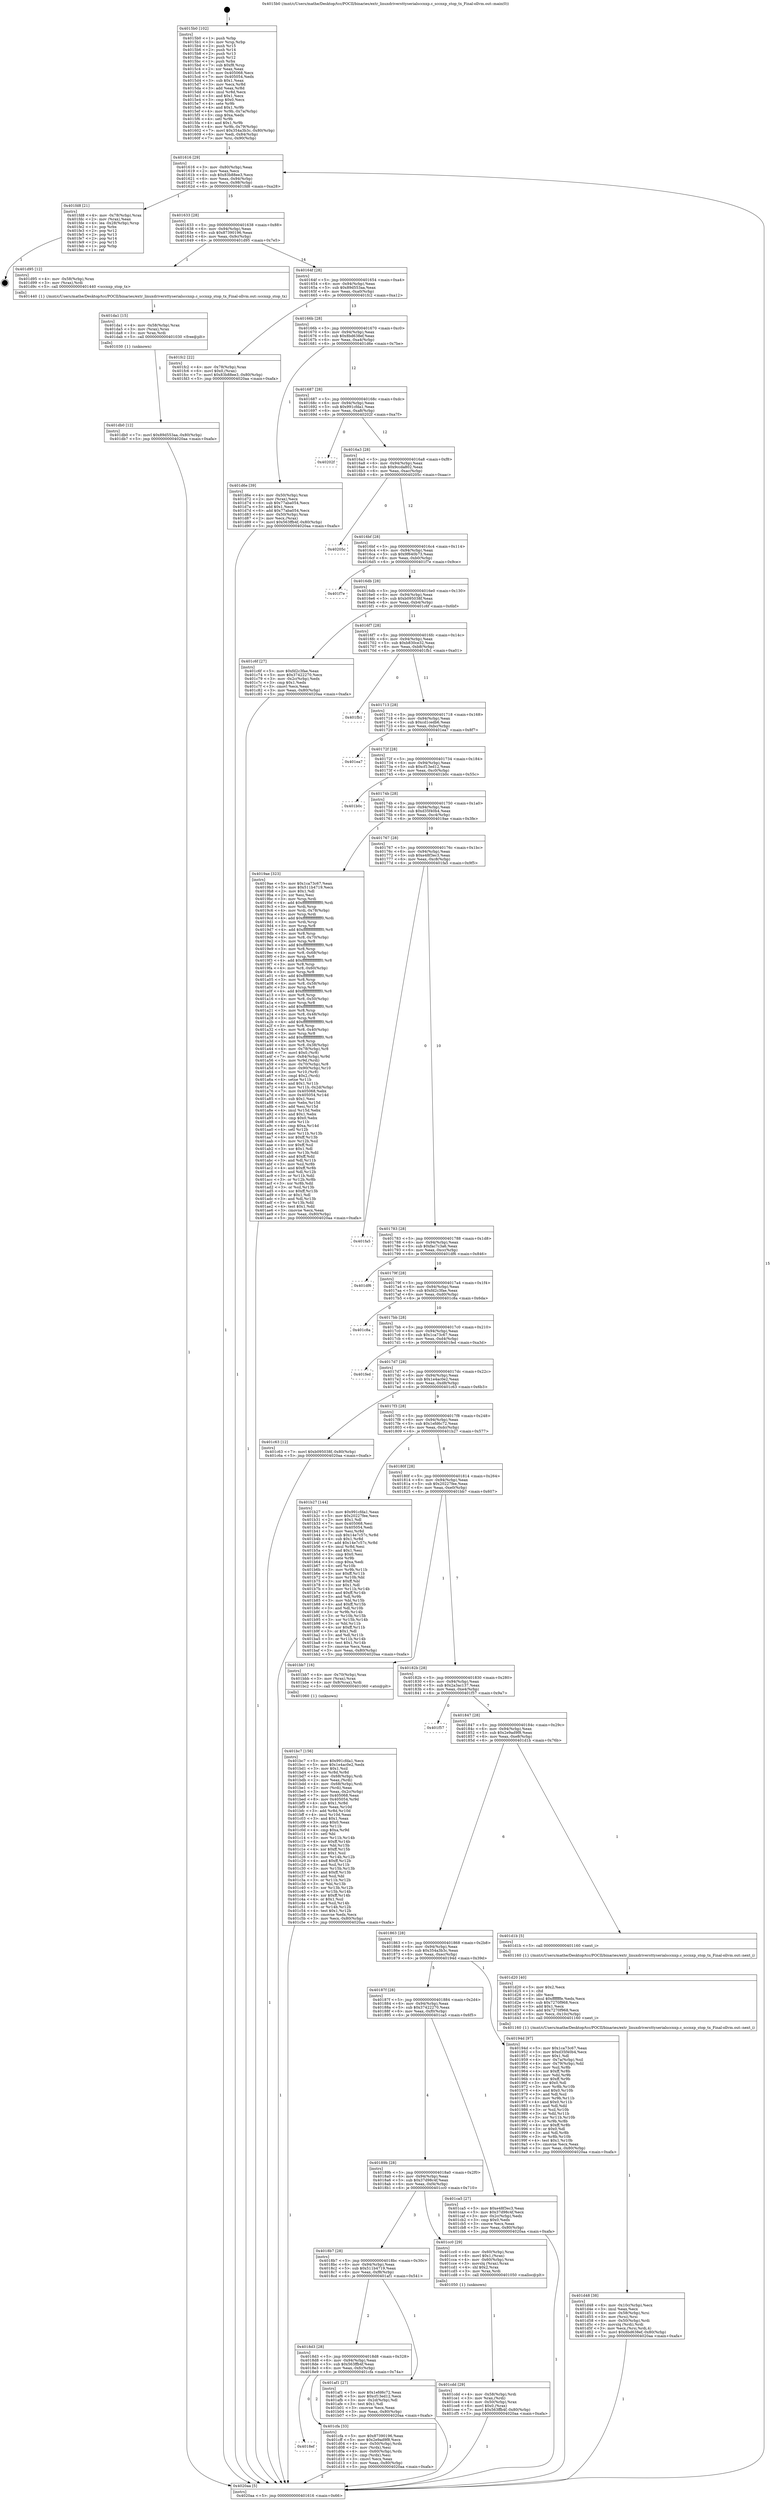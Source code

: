 digraph "0x4015b0" {
  label = "0x4015b0 (/mnt/c/Users/mathe/Desktop/tcc/POCII/binaries/extr_linuxdriversttyserialsccnxp.c_sccnxp_stop_tx_Final-ollvm.out::main(0))"
  labelloc = "t"
  node[shape=record]

  Entry [label="",width=0.3,height=0.3,shape=circle,fillcolor=black,style=filled]
  "0x401616" [label="{
     0x401616 [29]\l
     | [instrs]\l
     &nbsp;&nbsp;0x401616 \<+3\>: mov -0x80(%rbp),%eax\l
     &nbsp;&nbsp;0x401619 \<+2\>: mov %eax,%ecx\l
     &nbsp;&nbsp;0x40161b \<+6\>: sub $0x83b88ee3,%ecx\l
     &nbsp;&nbsp;0x401621 \<+6\>: mov %eax,-0x94(%rbp)\l
     &nbsp;&nbsp;0x401627 \<+6\>: mov %ecx,-0x98(%rbp)\l
     &nbsp;&nbsp;0x40162d \<+6\>: je 0000000000401fd8 \<main+0xa28\>\l
  }"]
  "0x401fd8" [label="{
     0x401fd8 [21]\l
     | [instrs]\l
     &nbsp;&nbsp;0x401fd8 \<+4\>: mov -0x78(%rbp),%rax\l
     &nbsp;&nbsp;0x401fdc \<+2\>: mov (%rax),%eax\l
     &nbsp;&nbsp;0x401fde \<+4\>: lea -0x28(%rbp),%rsp\l
     &nbsp;&nbsp;0x401fe2 \<+1\>: pop %rbx\l
     &nbsp;&nbsp;0x401fe3 \<+2\>: pop %r12\l
     &nbsp;&nbsp;0x401fe5 \<+2\>: pop %r13\l
     &nbsp;&nbsp;0x401fe7 \<+2\>: pop %r14\l
     &nbsp;&nbsp;0x401fe9 \<+2\>: pop %r15\l
     &nbsp;&nbsp;0x401feb \<+1\>: pop %rbp\l
     &nbsp;&nbsp;0x401fec \<+1\>: ret\l
  }"]
  "0x401633" [label="{
     0x401633 [28]\l
     | [instrs]\l
     &nbsp;&nbsp;0x401633 \<+5\>: jmp 0000000000401638 \<main+0x88\>\l
     &nbsp;&nbsp;0x401638 \<+6\>: mov -0x94(%rbp),%eax\l
     &nbsp;&nbsp;0x40163e \<+5\>: sub $0x87390196,%eax\l
     &nbsp;&nbsp;0x401643 \<+6\>: mov %eax,-0x9c(%rbp)\l
     &nbsp;&nbsp;0x401649 \<+6\>: je 0000000000401d95 \<main+0x7e5\>\l
  }"]
  Exit [label="",width=0.3,height=0.3,shape=circle,fillcolor=black,style=filled,peripheries=2]
  "0x401d95" [label="{
     0x401d95 [12]\l
     | [instrs]\l
     &nbsp;&nbsp;0x401d95 \<+4\>: mov -0x58(%rbp),%rax\l
     &nbsp;&nbsp;0x401d99 \<+3\>: mov (%rax),%rdi\l
     &nbsp;&nbsp;0x401d9c \<+5\>: call 0000000000401440 \<sccnxp_stop_tx\>\l
     | [calls]\l
     &nbsp;&nbsp;0x401440 \{1\} (/mnt/c/Users/mathe/Desktop/tcc/POCII/binaries/extr_linuxdriversttyserialsccnxp.c_sccnxp_stop_tx_Final-ollvm.out::sccnxp_stop_tx)\l
  }"]
  "0x40164f" [label="{
     0x40164f [28]\l
     | [instrs]\l
     &nbsp;&nbsp;0x40164f \<+5\>: jmp 0000000000401654 \<main+0xa4\>\l
     &nbsp;&nbsp;0x401654 \<+6\>: mov -0x94(%rbp),%eax\l
     &nbsp;&nbsp;0x40165a \<+5\>: sub $0x89d553aa,%eax\l
     &nbsp;&nbsp;0x40165f \<+6\>: mov %eax,-0xa0(%rbp)\l
     &nbsp;&nbsp;0x401665 \<+6\>: je 0000000000401fc2 \<main+0xa12\>\l
  }"]
  "0x401db0" [label="{
     0x401db0 [12]\l
     | [instrs]\l
     &nbsp;&nbsp;0x401db0 \<+7\>: movl $0x89d553aa,-0x80(%rbp)\l
     &nbsp;&nbsp;0x401db7 \<+5\>: jmp 00000000004020aa \<main+0xafa\>\l
  }"]
  "0x401fc2" [label="{
     0x401fc2 [22]\l
     | [instrs]\l
     &nbsp;&nbsp;0x401fc2 \<+4\>: mov -0x78(%rbp),%rax\l
     &nbsp;&nbsp;0x401fc6 \<+6\>: movl $0x0,(%rax)\l
     &nbsp;&nbsp;0x401fcc \<+7\>: movl $0x83b88ee3,-0x80(%rbp)\l
     &nbsp;&nbsp;0x401fd3 \<+5\>: jmp 00000000004020aa \<main+0xafa\>\l
  }"]
  "0x40166b" [label="{
     0x40166b [28]\l
     | [instrs]\l
     &nbsp;&nbsp;0x40166b \<+5\>: jmp 0000000000401670 \<main+0xc0\>\l
     &nbsp;&nbsp;0x401670 \<+6\>: mov -0x94(%rbp),%eax\l
     &nbsp;&nbsp;0x401676 \<+5\>: sub $0x8bd638ef,%eax\l
     &nbsp;&nbsp;0x40167b \<+6\>: mov %eax,-0xa4(%rbp)\l
     &nbsp;&nbsp;0x401681 \<+6\>: je 0000000000401d6e \<main+0x7be\>\l
  }"]
  "0x401da1" [label="{
     0x401da1 [15]\l
     | [instrs]\l
     &nbsp;&nbsp;0x401da1 \<+4\>: mov -0x58(%rbp),%rax\l
     &nbsp;&nbsp;0x401da5 \<+3\>: mov (%rax),%rax\l
     &nbsp;&nbsp;0x401da8 \<+3\>: mov %rax,%rdi\l
     &nbsp;&nbsp;0x401dab \<+5\>: call 0000000000401030 \<free@plt\>\l
     | [calls]\l
     &nbsp;&nbsp;0x401030 \{1\} (unknown)\l
  }"]
  "0x401d6e" [label="{
     0x401d6e [39]\l
     | [instrs]\l
     &nbsp;&nbsp;0x401d6e \<+4\>: mov -0x50(%rbp),%rax\l
     &nbsp;&nbsp;0x401d72 \<+2\>: mov (%rax),%ecx\l
     &nbsp;&nbsp;0x401d74 \<+6\>: sub $0x77aba054,%ecx\l
     &nbsp;&nbsp;0x401d7a \<+3\>: add $0x1,%ecx\l
     &nbsp;&nbsp;0x401d7d \<+6\>: add $0x77aba054,%ecx\l
     &nbsp;&nbsp;0x401d83 \<+4\>: mov -0x50(%rbp),%rax\l
     &nbsp;&nbsp;0x401d87 \<+2\>: mov %ecx,(%rax)\l
     &nbsp;&nbsp;0x401d89 \<+7\>: movl $0x563ffb4f,-0x80(%rbp)\l
     &nbsp;&nbsp;0x401d90 \<+5\>: jmp 00000000004020aa \<main+0xafa\>\l
  }"]
  "0x401687" [label="{
     0x401687 [28]\l
     | [instrs]\l
     &nbsp;&nbsp;0x401687 \<+5\>: jmp 000000000040168c \<main+0xdc\>\l
     &nbsp;&nbsp;0x40168c \<+6\>: mov -0x94(%rbp),%eax\l
     &nbsp;&nbsp;0x401692 \<+5\>: sub $0x991cfda1,%eax\l
     &nbsp;&nbsp;0x401697 \<+6\>: mov %eax,-0xa8(%rbp)\l
     &nbsp;&nbsp;0x40169d \<+6\>: je 000000000040202f \<main+0xa7f\>\l
  }"]
  "0x401d48" [label="{
     0x401d48 [38]\l
     | [instrs]\l
     &nbsp;&nbsp;0x401d48 \<+6\>: mov -0x10c(%rbp),%ecx\l
     &nbsp;&nbsp;0x401d4e \<+3\>: imul %eax,%ecx\l
     &nbsp;&nbsp;0x401d51 \<+4\>: mov -0x58(%rbp),%rsi\l
     &nbsp;&nbsp;0x401d55 \<+3\>: mov (%rsi),%rsi\l
     &nbsp;&nbsp;0x401d58 \<+4\>: mov -0x50(%rbp),%rdi\l
     &nbsp;&nbsp;0x401d5c \<+3\>: movslq (%rdi),%rdi\l
     &nbsp;&nbsp;0x401d5f \<+3\>: mov %ecx,(%rsi,%rdi,4)\l
     &nbsp;&nbsp;0x401d62 \<+7\>: movl $0x8bd638ef,-0x80(%rbp)\l
     &nbsp;&nbsp;0x401d69 \<+5\>: jmp 00000000004020aa \<main+0xafa\>\l
  }"]
  "0x40202f" [label="{
     0x40202f\l
  }", style=dashed]
  "0x4016a3" [label="{
     0x4016a3 [28]\l
     | [instrs]\l
     &nbsp;&nbsp;0x4016a3 \<+5\>: jmp 00000000004016a8 \<main+0xf8\>\l
     &nbsp;&nbsp;0x4016a8 \<+6\>: mov -0x94(%rbp),%eax\l
     &nbsp;&nbsp;0x4016ae \<+5\>: sub $0x9ccda802,%eax\l
     &nbsp;&nbsp;0x4016b3 \<+6\>: mov %eax,-0xac(%rbp)\l
     &nbsp;&nbsp;0x4016b9 \<+6\>: je 000000000040205c \<main+0xaac\>\l
  }"]
  "0x401d20" [label="{
     0x401d20 [40]\l
     | [instrs]\l
     &nbsp;&nbsp;0x401d20 \<+5\>: mov $0x2,%ecx\l
     &nbsp;&nbsp;0x401d25 \<+1\>: cltd\l
     &nbsp;&nbsp;0x401d26 \<+2\>: idiv %ecx\l
     &nbsp;&nbsp;0x401d28 \<+6\>: imul $0xfffffffe,%edx,%ecx\l
     &nbsp;&nbsp;0x401d2e \<+6\>: sub $0x7270f968,%ecx\l
     &nbsp;&nbsp;0x401d34 \<+3\>: add $0x1,%ecx\l
     &nbsp;&nbsp;0x401d37 \<+6\>: add $0x7270f968,%ecx\l
     &nbsp;&nbsp;0x401d3d \<+6\>: mov %ecx,-0x10c(%rbp)\l
     &nbsp;&nbsp;0x401d43 \<+5\>: call 0000000000401160 \<next_i\>\l
     | [calls]\l
     &nbsp;&nbsp;0x401160 \{1\} (/mnt/c/Users/mathe/Desktop/tcc/POCII/binaries/extr_linuxdriversttyserialsccnxp.c_sccnxp_stop_tx_Final-ollvm.out::next_i)\l
  }"]
  "0x40205c" [label="{
     0x40205c\l
  }", style=dashed]
  "0x4016bf" [label="{
     0x4016bf [28]\l
     | [instrs]\l
     &nbsp;&nbsp;0x4016bf \<+5\>: jmp 00000000004016c4 \<main+0x114\>\l
     &nbsp;&nbsp;0x4016c4 \<+6\>: mov -0x94(%rbp),%eax\l
     &nbsp;&nbsp;0x4016ca \<+5\>: sub $0x9f640b73,%eax\l
     &nbsp;&nbsp;0x4016cf \<+6\>: mov %eax,-0xb0(%rbp)\l
     &nbsp;&nbsp;0x4016d5 \<+6\>: je 0000000000401f7e \<main+0x9ce\>\l
  }"]
  "0x4018ef" [label="{
     0x4018ef\l
  }", style=dashed]
  "0x401f7e" [label="{
     0x401f7e\l
  }", style=dashed]
  "0x4016db" [label="{
     0x4016db [28]\l
     | [instrs]\l
     &nbsp;&nbsp;0x4016db \<+5\>: jmp 00000000004016e0 \<main+0x130\>\l
     &nbsp;&nbsp;0x4016e0 \<+6\>: mov -0x94(%rbp),%eax\l
     &nbsp;&nbsp;0x4016e6 \<+5\>: sub $0xb095038f,%eax\l
     &nbsp;&nbsp;0x4016eb \<+6\>: mov %eax,-0xb4(%rbp)\l
     &nbsp;&nbsp;0x4016f1 \<+6\>: je 0000000000401c6f \<main+0x6bf\>\l
  }"]
  "0x401cfa" [label="{
     0x401cfa [33]\l
     | [instrs]\l
     &nbsp;&nbsp;0x401cfa \<+5\>: mov $0x87390196,%eax\l
     &nbsp;&nbsp;0x401cff \<+5\>: mov $0x2e9ad9f8,%ecx\l
     &nbsp;&nbsp;0x401d04 \<+4\>: mov -0x50(%rbp),%rdx\l
     &nbsp;&nbsp;0x401d08 \<+2\>: mov (%rdx),%esi\l
     &nbsp;&nbsp;0x401d0a \<+4\>: mov -0x60(%rbp),%rdx\l
     &nbsp;&nbsp;0x401d0e \<+2\>: cmp (%rdx),%esi\l
     &nbsp;&nbsp;0x401d10 \<+3\>: cmovl %ecx,%eax\l
     &nbsp;&nbsp;0x401d13 \<+3\>: mov %eax,-0x80(%rbp)\l
     &nbsp;&nbsp;0x401d16 \<+5\>: jmp 00000000004020aa \<main+0xafa\>\l
  }"]
  "0x401c6f" [label="{
     0x401c6f [27]\l
     | [instrs]\l
     &nbsp;&nbsp;0x401c6f \<+5\>: mov $0xfd2c3fae,%eax\l
     &nbsp;&nbsp;0x401c74 \<+5\>: mov $0x37422270,%ecx\l
     &nbsp;&nbsp;0x401c79 \<+3\>: mov -0x2c(%rbp),%edx\l
     &nbsp;&nbsp;0x401c7c \<+3\>: cmp $0x1,%edx\l
     &nbsp;&nbsp;0x401c7f \<+3\>: cmovl %ecx,%eax\l
     &nbsp;&nbsp;0x401c82 \<+3\>: mov %eax,-0x80(%rbp)\l
     &nbsp;&nbsp;0x401c85 \<+5\>: jmp 00000000004020aa \<main+0xafa\>\l
  }"]
  "0x4016f7" [label="{
     0x4016f7 [28]\l
     | [instrs]\l
     &nbsp;&nbsp;0x4016f7 \<+5\>: jmp 00000000004016fc \<main+0x14c\>\l
     &nbsp;&nbsp;0x4016fc \<+6\>: mov -0x94(%rbp),%eax\l
     &nbsp;&nbsp;0x401702 \<+5\>: sub $0xb830ce32,%eax\l
     &nbsp;&nbsp;0x401707 \<+6\>: mov %eax,-0xb8(%rbp)\l
     &nbsp;&nbsp;0x40170d \<+6\>: je 0000000000401fb1 \<main+0xa01\>\l
  }"]
  "0x401cdd" [label="{
     0x401cdd [29]\l
     | [instrs]\l
     &nbsp;&nbsp;0x401cdd \<+4\>: mov -0x58(%rbp),%rdi\l
     &nbsp;&nbsp;0x401ce1 \<+3\>: mov %rax,(%rdi)\l
     &nbsp;&nbsp;0x401ce4 \<+4\>: mov -0x50(%rbp),%rax\l
     &nbsp;&nbsp;0x401ce8 \<+6\>: movl $0x0,(%rax)\l
     &nbsp;&nbsp;0x401cee \<+7\>: movl $0x563ffb4f,-0x80(%rbp)\l
     &nbsp;&nbsp;0x401cf5 \<+5\>: jmp 00000000004020aa \<main+0xafa\>\l
  }"]
  "0x401fb1" [label="{
     0x401fb1\l
  }", style=dashed]
  "0x401713" [label="{
     0x401713 [28]\l
     | [instrs]\l
     &nbsp;&nbsp;0x401713 \<+5\>: jmp 0000000000401718 \<main+0x168\>\l
     &nbsp;&nbsp;0x401718 \<+6\>: mov -0x94(%rbp),%eax\l
     &nbsp;&nbsp;0x40171e \<+5\>: sub $0xcd1cedb6,%eax\l
     &nbsp;&nbsp;0x401723 \<+6\>: mov %eax,-0xbc(%rbp)\l
     &nbsp;&nbsp;0x401729 \<+6\>: je 0000000000401ea7 \<main+0x8f7\>\l
  }"]
  "0x401bc7" [label="{
     0x401bc7 [156]\l
     | [instrs]\l
     &nbsp;&nbsp;0x401bc7 \<+5\>: mov $0x991cfda1,%ecx\l
     &nbsp;&nbsp;0x401bcc \<+5\>: mov $0x1e4ac0e2,%edx\l
     &nbsp;&nbsp;0x401bd1 \<+3\>: mov $0x1,%sil\l
     &nbsp;&nbsp;0x401bd4 \<+3\>: xor %r8d,%r8d\l
     &nbsp;&nbsp;0x401bd7 \<+4\>: mov -0x68(%rbp),%rdi\l
     &nbsp;&nbsp;0x401bdb \<+2\>: mov %eax,(%rdi)\l
     &nbsp;&nbsp;0x401bdd \<+4\>: mov -0x68(%rbp),%rdi\l
     &nbsp;&nbsp;0x401be1 \<+2\>: mov (%rdi),%eax\l
     &nbsp;&nbsp;0x401be3 \<+3\>: mov %eax,-0x2c(%rbp)\l
     &nbsp;&nbsp;0x401be6 \<+7\>: mov 0x405068,%eax\l
     &nbsp;&nbsp;0x401bed \<+8\>: mov 0x405054,%r9d\l
     &nbsp;&nbsp;0x401bf5 \<+4\>: sub $0x1,%r8d\l
     &nbsp;&nbsp;0x401bf9 \<+3\>: mov %eax,%r10d\l
     &nbsp;&nbsp;0x401bfc \<+3\>: add %r8d,%r10d\l
     &nbsp;&nbsp;0x401bff \<+4\>: imul %r10d,%eax\l
     &nbsp;&nbsp;0x401c03 \<+3\>: and $0x1,%eax\l
     &nbsp;&nbsp;0x401c06 \<+3\>: cmp $0x0,%eax\l
     &nbsp;&nbsp;0x401c09 \<+4\>: sete %r11b\l
     &nbsp;&nbsp;0x401c0d \<+4\>: cmp $0xa,%r9d\l
     &nbsp;&nbsp;0x401c11 \<+3\>: setl %bl\l
     &nbsp;&nbsp;0x401c14 \<+3\>: mov %r11b,%r14b\l
     &nbsp;&nbsp;0x401c17 \<+4\>: xor $0xff,%r14b\l
     &nbsp;&nbsp;0x401c1b \<+3\>: mov %bl,%r15b\l
     &nbsp;&nbsp;0x401c1e \<+4\>: xor $0xff,%r15b\l
     &nbsp;&nbsp;0x401c22 \<+4\>: xor $0x1,%sil\l
     &nbsp;&nbsp;0x401c26 \<+3\>: mov %r14b,%r12b\l
     &nbsp;&nbsp;0x401c29 \<+4\>: and $0xff,%r12b\l
     &nbsp;&nbsp;0x401c2d \<+3\>: and %sil,%r11b\l
     &nbsp;&nbsp;0x401c30 \<+3\>: mov %r15b,%r13b\l
     &nbsp;&nbsp;0x401c33 \<+4\>: and $0xff,%r13b\l
     &nbsp;&nbsp;0x401c37 \<+3\>: and %sil,%bl\l
     &nbsp;&nbsp;0x401c3a \<+3\>: or %r11b,%r12b\l
     &nbsp;&nbsp;0x401c3d \<+3\>: or %bl,%r13b\l
     &nbsp;&nbsp;0x401c40 \<+3\>: xor %r13b,%r12b\l
     &nbsp;&nbsp;0x401c43 \<+3\>: or %r15b,%r14b\l
     &nbsp;&nbsp;0x401c46 \<+4\>: xor $0xff,%r14b\l
     &nbsp;&nbsp;0x401c4a \<+4\>: or $0x1,%sil\l
     &nbsp;&nbsp;0x401c4e \<+3\>: and %sil,%r14b\l
     &nbsp;&nbsp;0x401c51 \<+3\>: or %r14b,%r12b\l
     &nbsp;&nbsp;0x401c54 \<+4\>: test $0x1,%r12b\l
     &nbsp;&nbsp;0x401c58 \<+3\>: cmovne %edx,%ecx\l
     &nbsp;&nbsp;0x401c5b \<+3\>: mov %ecx,-0x80(%rbp)\l
     &nbsp;&nbsp;0x401c5e \<+5\>: jmp 00000000004020aa \<main+0xafa\>\l
  }"]
  "0x401ea7" [label="{
     0x401ea7\l
  }", style=dashed]
  "0x40172f" [label="{
     0x40172f [28]\l
     | [instrs]\l
     &nbsp;&nbsp;0x40172f \<+5\>: jmp 0000000000401734 \<main+0x184\>\l
     &nbsp;&nbsp;0x401734 \<+6\>: mov -0x94(%rbp),%eax\l
     &nbsp;&nbsp;0x40173a \<+5\>: sub $0xcf13ed12,%eax\l
     &nbsp;&nbsp;0x40173f \<+6\>: mov %eax,-0xc0(%rbp)\l
     &nbsp;&nbsp;0x401745 \<+6\>: je 0000000000401b0c \<main+0x55c\>\l
  }"]
  "0x4018d3" [label="{
     0x4018d3 [28]\l
     | [instrs]\l
     &nbsp;&nbsp;0x4018d3 \<+5\>: jmp 00000000004018d8 \<main+0x328\>\l
     &nbsp;&nbsp;0x4018d8 \<+6\>: mov -0x94(%rbp),%eax\l
     &nbsp;&nbsp;0x4018de \<+5\>: sub $0x563ffb4f,%eax\l
     &nbsp;&nbsp;0x4018e3 \<+6\>: mov %eax,-0xfc(%rbp)\l
     &nbsp;&nbsp;0x4018e9 \<+6\>: je 0000000000401cfa \<main+0x74a\>\l
  }"]
  "0x401b0c" [label="{
     0x401b0c\l
  }", style=dashed]
  "0x40174b" [label="{
     0x40174b [28]\l
     | [instrs]\l
     &nbsp;&nbsp;0x40174b \<+5\>: jmp 0000000000401750 \<main+0x1a0\>\l
     &nbsp;&nbsp;0x401750 \<+6\>: mov -0x94(%rbp),%eax\l
     &nbsp;&nbsp;0x401756 \<+5\>: sub $0xd35f40b4,%eax\l
     &nbsp;&nbsp;0x40175b \<+6\>: mov %eax,-0xc4(%rbp)\l
     &nbsp;&nbsp;0x401761 \<+6\>: je 00000000004019ae \<main+0x3fe\>\l
  }"]
  "0x401af1" [label="{
     0x401af1 [27]\l
     | [instrs]\l
     &nbsp;&nbsp;0x401af1 \<+5\>: mov $0x1efd6c72,%eax\l
     &nbsp;&nbsp;0x401af6 \<+5\>: mov $0xcf13ed12,%ecx\l
     &nbsp;&nbsp;0x401afb \<+3\>: mov -0x2d(%rbp),%dl\l
     &nbsp;&nbsp;0x401afe \<+3\>: test $0x1,%dl\l
     &nbsp;&nbsp;0x401b01 \<+3\>: cmovne %ecx,%eax\l
     &nbsp;&nbsp;0x401b04 \<+3\>: mov %eax,-0x80(%rbp)\l
     &nbsp;&nbsp;0x401b07 \<+5\>: jmp 00000000004020aa \<main+0xafa\>\l
  }"]
  "0x4019ae" [label="{
     0x4019ae [323]\l
     | [instrs]\l
     &nbsp;&nbsp;0x4019ae \<+5\>: mov $0x1ca73c67,%eax\l
     &nbsp;&nbsp;0x4019b3 \<+5\>: mov $0x511b4719,%ecx\l
     &nbsp;&nbsp;0x4019b8 \<+2\>: mov $0x1,%dl\l
     &nbsp;&nbsp;0x4019ba \<+2\>: xor %esi,%esi\l
     &nbsp;&nbsp;0x4019bc \<+3\>: mov %rsp,%rdi\l
     &nbsp;&nbsp;0x4019bf \<+4\>: add $0xfffffffffffffff0,%rdi\l
     &nbsp;&nbsp;0x4019c3 \<+3\>: mov %rdi,%rsp\l
     &nbsp;&nbsp;0x4019c6 \<+4\>: mov %rdi,-0x78(%rbp)\l
     &nbsp;&nbsp;0x4019ca \<+3\>: mov %rsp,%rdi\l
     &nbsp;&nbsp;0x4019cd \<+4\>: add $0xfffffffffffffff0,%rdi\l
     &nbsp;&nbsp;0x4019d1 \<+3\>: mov %rdi,%rsp\l
     &nbsp;&nbsp;0x4019d4 \<+3\>: mov %rsp,%r8\l
     &nbsp;&nbsp;0x4019d7 \<+4\>: add $0xfffffffffffffff0,%r8\l
     &nbsp;&nbsp;0x4019db \<+3\>: mov %r8,%rsp\l
     &nbsp;&nbsp;0x4019de \<+4\>: mov %r8,-0x70(%rbp)\l
     &nbsp;&nbsp;0x4019e2 \<+3\>: mov %rsp,%r8\l
     &nbsp;&nbsp;0x4019e5 \<+4\>: add $0xfffffffffffffff0,%r8\l
     &nbsp;&nbsp;0x4019e9 \<+3\>: mov %r8,%rsp\l
     &nbsp;&nbsp;0x4019ec \<+4\>: mov %r8,-0x68(%rbp)\l
     &nbsp;&nbsp;0x4019f0 \<+3\>: mov %rsp,%r8\l
     &nbsp;&nbsp;0x4019f3 \<+4\>: add $0xfffffffffffffff0,%r8\l
     &nbsp;&nbsp;0x4019f7 \<+3\>: mov %r8,%rsp\l
     &nbsp;&nbsp;0x4019fa \<+4\>: mov %r8,-0x60(%rbp)\l
     &nbsp;&nbsp;0x4019fe \<+3\>: mov %rsp,%r8\l
     &nbsp;&nbsp;0x401a01 \<+4\>: add $0xfffffffffffffff0,%r8\l
     &nbsp;&nbsp;0x401a05 \<+3\>: mov %r8,%rsp\l
     &nbsp;&nbsp;0x401a08 \<+4\>: mov %r8,-0x58(%rbp)\l
     &nbsp;&nbsp;0x401a0c \<+3\>: mov %rsp,%r8\l
     &nbsp;&nbsp;0x401a0f \<+4\>: add $0xfffffffffffffff0,%r8\l
     &nbsp;&nbsp;0x401a13 \<+3\>: mov %r8,%rsp\l
     &nbsp;&nbsp;0x401a16 \<+4\>: mov %r8,-0x50(%rbp)\l
     &nbsp;&nbsp;0x401a1a \<+3\>: mov %rsp,%r8\l
     &nbsp;&nbsp;0x401a1d \<+4\>: add $0xfffffffffffffff0,%r8\l
     &nbsp;&nbsp;0x401a21 \<+3\>: mov %r8,%rsp\l
     &nbsp;&nbsp;0x401a24 \<+4\>: mov %r8,-0x48(%rbp)\l
     &nbsp;&nbsp;0x401a28 \<+3\>: mov %rsp,%r8\l
     &nbsp;&nbsp;0x401a2b \<+4\>: add $0xfffffffffffffff0,%r8\l
     &nbsp;&nbsp;0x401a2f \<+3\>: mov %r8,%rsp\l
     &nbsp;&nbsp;0x401a32 \<+4\>: mov %r8,-0x40(%rbp)\l
     &nbsp;&nbsp;0x401a36 \<+3\>: mov %rsp,%r8\l
     &nbsp;&nbsp;0x401a39 \<+4\>: add $0xfffffffffffffff0,%r8\l
     &nbsp;&nbsp;0x401a3d \<+3\>: mov %r8,%rsp\l
     &nbsp;&nbsp;0x401a40 \<+4\>: mov %r8,-0x38(%rbp)\l
     &nbsp;&nbsp;0x401a44 \<+4\>: mov -0x78(%rbp),%r8\l
     &nbsp;&nbsp;0x401a48 \<+7\>: movl $0x0,(%r8)\l
     &nbsp;&nbsp;0x401a4f \<+7\>: mov -0x84(%rbp),%r9d\l
     &nbsp;&nbsp;0x401a56 \<+3\>: mov %r9d,(%rdi)\l
     &nbsp;&nbsp;0x401a59 \<+4\>: mov -0x70(%rbp),%r8\l
     &nbsp;&nbsp;0x401a5d \<+7\>: mov -0x90(%rbp),%r10\l
     &nbsp;&nbsp;0x401a64 \<+3\>: mov %r10,(%r8)\l
     &nbsp;&nbsp;0x401a67 \<+3\>: cmpl $0x2,(%rdi)\l
     &nbsp;&nbsp;0x401a6a \<+4\>: setne %r11b\l
     &nbsp;&nbsp;0x401a6e \<+4\>: and $0x1,%r11b\l
     &nbsp;&nbsp;0x401a72 \<+4\>: mov %r11b,-0x2d(%rbp)\l
     &nbsp;&nbsp;0x401a76 \<+7\>: mov 0x405068,%ebx\l
     &nbsp;&nbsp;0x401a7d \<+8\>: mov 0x405054,%r14d\l
     &nbsp;&nbsp;0x401a85 \<+3\>: sub $0x1,%esi\l
     &nbsp;&nbsp;0x401a88 \<+3\>: mov %ebx,%r15d\l
     &nbsp;&nbsp;0x401a8b \<+3\>: add %esi,%r15d\l
     &nbsp;&nbsp;0x401a8e \<+4\>: imul %r15d,%ebx\l
     &nbsp;&nbsp;0x401a92 \<+3\>: and $0x1,%ebx\l
     &nbsp;&nbsp;0x401a95 \<+3\>: cmp $0x0,%ebx\l
     &nbsp;&nbsp;0x401a98 \<+4\>: sete %r11b\l
     &nbsp;&nbsp;0x401a9c \<+4\>: cmp $0xa,%r14d\l
     &nbsp;&nbsp;0x401aa0 \<+4\>: setl %r12b\l
     &nbsp;&nbsp;0x401aa4 \<+3\>: mov %r11b,%r13b\l
     &nbsp;&nbsp;0x401aa7 \<+4\>: xor $0xff,%r13b\l
     &nbsp;&nbsp;0x401aab \<+3\>: mov %r12b,%sil\l
     &nbsp;&nbsp;0x401aae \<+4\>: xor $0xff,%sil\l
     &nbsp;&nbsp;0x401ab2 \<+3\>: xor $0x1,%dl\l
     &nbsp;&nbsp;0x401ab5 \<+3\>: mov %r13b,%dil\l
     &nbsp;&nbsp;0x401ab8 \<+4\>: and $0xff,%dil\l
     &nbsp;&nbsp;0x401abc \<+3\>: and %dl,%r11b\l
     &nbsp;&nbsp;0x401abf \<+3\>: mov %sil,%r8b\l
     &nbsp;&nbsp;0x401ac2 \<+4\>: and $0xff,%r8b\l
     &nbsp;&nbsp;0x401ac6 \<+3\>: and %dl,%r12b\l
     &nbsp;&nbsp;0x401ac9 \<+3\>: or %r11b,%dil\l
     &nbsp;&nbsp;0x401acc \<+3\>: or %r12b,%r8b\l
     &nbsp;&nbsp;0x401acf \<+3\>: xor %r8b,%dil\l
     &nbsp;&nbsp;0x401ad2 \<+3\>: or %sil,%r13b\l
     &nbsp;&nbsp;0x401ad5 \<+4\>: xor $0xff,%r13b\l
     &nbsp;&nbsp;0x401ad9 \<+3\>: or $0x1,%dl\l
     &nbsp;&nbsp;0x401adc \<+3\>: and %dl,%r13b\l
     &nbsp;&nbsp;0x401adf \<+3\>: or %r13b,%dil\l
     &nbsp;&nbsp;0x401ae2 \<+4\>: test $0x1,%dil\l
     &nbsp;&nbsp;0x401ae6 \<+3\>: cmovne %ecx,%eax\l
     &nbsp;&nbsp;0x401ae9 \<+3\>: mov %eax,-0x80(%rbp)\l
     &nbsp;&nbsp;0x401aec \<+5\>: jmp 00000000004020aa \<main+0xafa\>\l
  }"]
  "0x401767" [label="{
     0x401767 [28]\l
     | [instrs]\l
     &nbsp;&nbsp;0x401767 \<+5\>: jmp 000000000040176c \<main+0x1bc\>\l
     &nbsp;&nbsp;0x40176c \<+6\>: mov -0x94(%rbp),%eax\l
     &nbsp;&nbsp;0x401772 \<+5\>: sub $0xe48f3ec3,%eax\l
     &nbsp;&nbsp;0x401777 \<+6\>: mov %eax,-0xc8(%rbp)\l
     &nbsp;&nbsp;0x40177d \<+6\>: je 0000000000401fa5 \<main+0x9f5\>\l
  }"]
  "0x4018b7" [label="{
     0x4018b7 [28]\l
     | [instrs]\l
     &nbsp;&nbsp;0x4018b7 \<+5\>: jmp 00000000004018bc \<main+0x30c\>\l
     &nbsp;&nbsp;0x4018bc \<+6\>: mov -0x94(%rbp),%eax\l
     &nbsp;&nbsp;0x4018c2 \<+5\>: sub $0x511b4719,%eax\l
     &nbsp;&nbsp;0x4018c7 \<+6\>: mov %eax,-0xf8(%rbp)\l
     &nbsp;&nbsp;0x4018cd \<+6\>: je 0000000000401af1 \<main+0x541\>\l
  }"]
  "0x401fa5" [label="{
     0x401fa5\l
  }", style=dashed]
  "0x401783" [label="{
     0x401783 [28]\l
     | [instrs]\l
     &nbsp;&nbsp;0x401783 \<+5\>: jmp 0000000000401788 \<main+0x1d8\>\l
     &nbsp;&nbsp;0x401788 \<+6\>: mov -0x94(%rbp),%eax\l
     &nbsp;&nbsp;0x40178e \<+5\>: sub $0xfac7c3a6,%eax\l
     &nbsp;&nbsp;0x401793 \<+6\>: mov %eax,-0xcc(%rbp)\l
     &nbsp;&nbsp;0x401799 \<+6\>: je 0000000000401df6 \<main+0x846\>\l
  }"]
  "0x401cc0" [label="{
     0x401cc0 [29]\l
     | [instrs]\l
     &nbsp;&nbsp;0x401cc0 \<+4\>: mov -0x60(%rbp),%rax\l
     &nbsp;&nbsp;0x401cc4 \<+6\>: movl $0x1,(%rax)\l
     &nbsp;&nbsp;0x401cca \<+4\>: mov -0x60(%rbp),%rax\l
     &nbsp;&nbsp;0x401cce \<+3\>: movslq (%rax),%rax\l
     &nbsp;&nbsp;0x401cd1 \<+4\>: shl $0x2,%rax\l
     &nbsp;&nbsp;0x401cd5 \<+3\>: mov %rax,%rdi\l
     &nbsp;&nbsp;0x401cd8 \<+5\>: call 0000000000401050 \<malloc@plt\>\l
     | [calls]\l
     &nbsp;&nbsp;0x401050 \{1\} (unknown)\l
  }"]
  "0x401df6" [label="{
     0x401df6\l
  }", style=dashed]
  "0x40179f" [label="{
     0x40179f [28]\l
     | [instrs]\l
     &nbsp;&nbsp;0x40179f \<+5\>: jmp 00000000004017a4 \<main+0x1f4\>\l
     &nbsp;&nbsp;0x4017a4 \<+6\>: mov -0x94(%rbp),%eax\l
     &nbsp;&nbsp;0x4017aa \<+5\>: sub $0xfd2c3fae,%eax\l
     &nbsp;&nbsp;0x4017af \<+6\>: mov %eax,-0xd0(%rbp)\l
     &nbsp;&nbsp;0x4017b5 \<+6\>: je 0000000000401c8a \<main+0x6da\>\l
  }"]
  "0x40189b" [label="{
     0x40189b [28]\l
     | [instrs]\l
     &nbsp;&nbsp;0x40189b \<+5\>: jmp 00000000004018a0 \<main+0x2f0\>\l
     &nbsp;&nbsp;0x4018a0 \<+6\>: mov -0x94(%rbp),%eax\l
     &nbsp;&nbsp;0x4018a6 \<+5\>: sub $0x37d98c4f,%eax\l
     &nbsp;&nbsp;0x4018ab \<+6\>: mov %eax,-0xf4(%rbp)\l
     &nbsp;&nbsp;0x4018b1 \<+6\>: je 0000000000401cc0 \<main+0x710\>\l
  }"]
  "0x401c8a" [label="{
     0x401c8a\l
  }", style=dashed]
  "0x4017bb" [label="{
     0x4017bb [28]\l
     | [instrs]\l
     &nbsp;&nbsp;0x4017bb \<+5\>: jmp 00000000004017c0 \<main+0x210\>\l
     &nbsp;&nbsp;0x4017c0 \<+6\>: mov -0x94(%rbp),%eax\l
     &nbsp;&nbsp;0x4017c6 \<+5\>: sub $0x1ca73c67,%eax\l
     &nbsp;&nbsp;0x4017cb \<+6\>: mov %eax,-0xd4(%rbp)\l
     &nbsp;&nbsp;0x4017d1 \<+6\>: je 0000000000401fed \<main+0xa3d\>\l
  }"]
  "0x401ca5" [label="{
     0x401ca5 [27]\l
     | [instrs]\l
     &nbsp;&nbsp;0x401ca5 \<+5\>: mov $0xe48f3ec3,%eax\l
     &nbsp;&nbsp;0x401caa \<+5\>: mov $0x37d98c4f,%ecx\l
     &nbsp;&nbsp;0x401caf \<+3\>: mov -0x2c(%rbp),%edx\l
     &nbsp;&nbsp;0x401cb2 \<+3\>: cmp $0x0,%edx\l
     &nbsp;&nbsp;0x401cb5 \<+3\>: cmove %ecx,%eax\l
     &nbsp;&nbsp;0x401cb8 \<+3\>: mov %eax,-0x80(%rbp)\l
     &nbsp;&nbsp;0x401cbb \<+5\>: jmp 00000000004020aa \<main+0xafa\>\l
  }"]
  "0x401fed" [label="{
     0x401fed\l
  }", style=dashed]
  "0x4017d7" [label="{
     0x4017d7 [28]\l
     | [instrs]\l
     &nbsp;&nbsp;0x4017d7 \<+5\>: jmp 00000000004017dc \<main+0x22c\>\l
     &nbsp;&nbsp;0x4017dc \<+6\>: mov -0x94(%rbp),%eax\l
     &nbsp;&nbsp;0x4017e2 \<+5\>: sub $0x1e4ac0e2,%eax\l
     &nbsp;&nbsp;0x4017e7 \<+6\>: mov %eax,-0xd8(%rbp)\l
     &nbsp;&nbsp;0x4017ed \<+6\>: je 0000000000401c63 \<main+0x6b3\>\l
  }"]
  "0x4015b0" [label="{
     0x4015b0 [102]\l
     | [instrs]\l
     &nbsp;&nbsp;0x4015b0 \<+1\>: push %rbp\l
     &nbsp;&nbsp;0x4015b1 \<+3\>: mov %rsp,%rbp\l
     &nbsp;&nbsp;0x4015b4 \<+2\>: push %r15\l
     &nbsp;&nbsp;0x4015b6 \<+2\>: push %r14\l
     &nbsp;&nbsp;0x4015b8 \<+2\>: push %r13\l
     &nbsp;&nbsp;0x4015ba \<+2\>: push %r12\l
     &nbsp;&nbsp;0x4015bc \<+1\>: push %rbx\l
     &nbsp;&nbsp;0x4015bd \<+7\>: sub $0xf8,%rsp\l
     &nbsp;&nbsp;0x4015c4 \<+2\>: xor %eax,%eax\l
     &nbsp;&nbsp;0x4015c6 \<+7\>: mov 0x405068,%ecx\l
     &nbsp;&nbsp;0x4015cd \<+7\>: mov 0x405054,%edx\l
     &nbsp;&nbsp;0x4015d4 \<+3\>: sub $0x1,%eax\l
     &nbsp;&nbsp;0x4015d7 \<+3\>: mov %ecx,%r8d\l
     &nbsp;&nbsp;0x4015da \<+3\>: add %eax,%r8d\l
     &nbsp;&nbsp;0x4015dd \<+4\>: imul %r8d,%ecx\l
     &nbsp;&nbsp;0x4015e1 \<+3\>: and $0x1,%ecx\l
     &nbsp;&nbsp;0x4015e4 \<+3\>: cmp $0x0,%ecx\l
     &nbsp;&nbsp;0x4015e7 \<+4\>: sete %r9b\l
     &nbsp;&nbsp;0x4015eb \<+4\>: and $0x1,%r9b\l
     &nbsp;&nbsp;0x4015ef \<+4\>: mov %r9b,-0x7a(%rbp)\l
     &nbsp;&nbsp;0x4015f3 \<+3\>: cmp $0xa,%edx\l
     &nbsp;&nbsp;0x4015f6 \<+4\>: setl %r9b\l
     &nbsp;&nbsp;0x4015fa \<+4\>: and $0x1,%r9b\l
     &nbsp;&nbsp;0x4015fe \<+4\>: mov %r9b,-0x79(%rbp)\l
     &nbsp;&nbsp;0x401602 \<+7\>: movl $0x354a3b3c,-0x80(%rbp)\l
     &nbsp;&nbsp;0x401609 \<+6\>: mov %edi,-0x84(%rbp)\l
     &nbsp;&nbsp;0x40160f \<+7\>: mov %rsi,-0x90(%rbp)\l
  }"]
  "0x401c63" [label="{
     0x401c63 [12]\l
     | [instrs]\l
     &nbsp;&nbsp;0x401c63 \<+7\>: movl $0xb095038f,-0x80(%rbp)\l
     &nbsp;&nbsp;0x401c6a \<+5\>: jmp 00000000004020aa \<main+0xafa\>\l
  }"]
  "0x4017f3" [label="{
     0x4017f3 [28]\l
     | [instrs]\l
     &nbsp;&nbsp;0x4017f3 \<+5\>: jmp 00000000004017f8 \<main+0x248\>\l
     &nbsp;&nbsp;0x4017f8 \<+6\>: mov -0x94(%rbp),%eax\l
     &nbsp;&nbsp;0x4017fe \<+5\>: sub $0x1efd6c72,%eax\l
     &nbsp;&nbsp;0x401803 \<+6\>: mov %eax,-0xdc(%rbp)\l
     &nbsp;&nbsp;0x401809 \<+6\>: je 0000000000401b27 \<main+0x577\>\l
  }"]
  "0x4020aa" [label="{
     0x4020aa [5]\l
     | [instrs]\l
     &nbsp;&nbsp;0x4020aa \<+5\>: jmp 0000000000401616 \<main+0x66\>\l
  }"]
  "0x401b27" [label="{
     0x401b27 [144]\l
     | [instrs]\l
     &nbsp;&nbsp;0x401b27 \<+5\>: mov $0x991cfda1,%eax\l
     &nbsp;&nbsp;0x401b2c \<+5\>: mov $0x20227fee,%ecx\l
     &nbsp;&nbsp;0x401b31 \<+2\>: mov $0x1,%dl\l
     &nbsp;&nbsp;0x401b33 \<+7\>: mov 0x405068,%esi\l
     &nbsp;&nbsp;0x401b3a \<+7\>: mov 0x405054,%edi\l
     &nbsp;&nbsp;0x401b41 \<+3\>: mov %esi,%r8d\l
     &nbsp;&nbsp;0x401b44 \<+7\>: sub $0x14e7c57c,%r8d\l
     &nbsp;&nbsp;0x401b4b \<+4\>: sub $0x1,%r8d\l
     &nbsp;&nbsp;0x401b4f \<+7\>: add $0x14e7c57c,%r8d\l
     &nbsp;&nbsp;0x401b56 \<+4\>: imul %r8d,%esi\l
     &nbsp;&nbsp;0x401b5a \<+3\>: and $0x1,%esi\l
     &nbsp;&nbsp;0x401b5d \<+3\>: cmp $0x0,%esi\l
     &nbsp;&nbsp;0x401b60 \<+4\>: sete %r9b\l
     &nbsp;&nbsp;0x401b64 \<+3\>: cmp $0xa,%edi\l
     &nbsp;&nbsp;0x401b67 \<+4\>: setl %r10b\l
     &nbsp;&nbsp;0x401b6b \<+3\>: mov %r9b,%r11b\l
     &nbsp;&nbsp;0x401b6e \<+4\>: xor $0xff,%r11b\l
     &nbsp;&nbsp;0x401b72 \<+3\>: mov %r10b,%bl\l
     &nbsp;&nbsp;0x401b75 \<+3\>: xor $0xff,%bl\l
     &nbsp;&nbsp;0x401b78 \<+3\>: xor $0x1,%dl\l
     &nbsp;&nbsp;0x401b7b \<+3\>: mov %r11b,%r14b\l
     &nbsp;&nbsp;0x401b7e \<+4\>: and $0xff,%r14b\l
     &nbsp;&nbsp;0x401b82 \<+3\>: and %dl,%r9b\l
     &nbsp;&nbsp;0x401b85 \<+3\>: mov %bl,%r15b\l
     &nbsp;&nbsp;0x401b88 \<+4\>: and $0xff,%r15b\l
     &nbsp;&nbsp;0x401b8c \<+3\>: and %dl,%r10b\l
     &nbsp;&nbsp;0x401b8f \<+3\>: or %r9b,%r14b\l
     &nbsp;&nbsp;0x401b92 \<+3\>: or %r10b,%r15b\l
     &nbsp;&nbsp;0x401b95 \<+3\>: xor %r15b,%r14b\l
     &nbsp;&nbsp;0x401b98 \<+3\>: or %bl,%r11b\l
     &nbsp;&nbsp;0x401b9b \<+4\>: xor $0xff,%r11b\l
     &nbsp;&nbsp;0x401b9f \<+3\>: or $0x1,%dl\l
     &nbsp;&nbsp;0x401ba2 \<+3\>: and %dl,%r11b\l
     &nbsp;&nbsp;0x401ba5 \<+3\>: or %r11b,%r14b\l
     &nbsp;&nbsp;0x401ba8 \<+4\>: test $0x1,%r14b\l
     &nbsp;&nbsp;0x401bac \<+3\>: cmovne %ecx,%eax\l
     &nbsp;&nbsp;0x401baf \<+3\>: mov %eax,-0x80(%rbp)\l
     &nbsp;&nbsp;0x401bb2 \<+5\>: jmp 00000000004020aa \<main+0xafa\>\l
  }"]
  "0x40180f" [label="{
     0x40180f [28]\l
     | [instrs]\l
     &nbsp;&nbsp;0x40180f \<+5\>: jmp 0000000000401814 \<main+0x264\>\l
     &nbsp;&nbsp;0x401814 \<+6\>: mov -0x94(%rbp),%eax\l
     &nbsp;&nbsp;0x40181a \<+5\>: sub $0x20227fee,%eax\l
     &nbsp;&nbsp;0x40181f \<+6\>: mov %eax,-0xe0(%rbp)\l
     &nbsp;&nbsp;0x401825 \<+6\>: je 0000000000401bb7 \<main+0x607\>\l
  }"]
  "0x40187f" [label="{
     0x40187f [28]\l
     | [instrs]\l
     &nbsp;&nbsp;0x40187f \<+5\>: jmp 0000000000401884 \<main+0x2d4\>\l
     &nbsp;&nbsp;0x401884 \<+6\>: mov -0x94(%rbp),%eax\l
     &nbsp;&nbsp;0x40188a \<+5\>: sub $0x37422270,%eax\l
     &nbsp;&nbsp;0x40188f \<+6\>: mov %eax,-0xf0(%rbp)\l
     &nbsp;&nbsp;0x401895 \<+6\>: je 0000000000401ca5 \<main+0x6f5\>\l
  }"]
  "0x401bb7" [label="{
     0x401bb7 [16]\l
     | [instrs]\l
     &nbsp;&nbsp;0x401bb7 \<+4\>: mov -0x70(%rbp),%rax\l
     &nbsp;&nbsp;0x401bbb \<+3\>: mov (%rax),%rax\l
     &nbsp;&nbsp;0x401bbe \<+4\>: mov 0x8(%rax),%rdi\l
     &nbsp;&nbsp;0x401bc2 \<+5\>: call 0000000000401060 \<atoi@plt\>\l
     | [calls]\l
     &nbsp;&nbsp;0x401060 \{1\} (unknown)\l
  }"]
  "0x40182b" [label="{
     0x40182b [28]\l
     | [instrs]\l
     &nbsp;&nbsp;0x40182b \<+5\>: jmp 0000000000401830 \<main+0x280\>\l
     &nbsp;&nbsp;0x401830 \<+6\>: mov -0x94(%rbp),%eax\l
     &nbsp;&nbsp;0x401836 \<+5\>: sub $0x2a3ac137,%eax\l
     &nbsp;&nbsp;0x40183b \<+6\>: mov %eax,-0xe4(%rbp)\l
     &nbsp;&nbsp;0x401841 \<+6\>: je 0000000000401f57 \<main+0x9a7\>\l
  }"]
  "0x40194d" [label="{
     0x40194d [97]\l
     | [instrs]\l
     &nbsp;&nbsp;0x40194d \<+5\>: mov $0x1ca73c67,%eax\l
     &nbsp;&nbsp;0x401952 \<+5\>: mov $0xd35f40b4,%ecx\l
     &nbsp;&nbsp;0x401957 \<+2\>: mov $0x1,%dl\l
     &nbsp;&nbsp;0x401959 \<+4\>: mov -0x7a(%rbp),%sil\l
     &nbsp;&nbsp;0x40195d \<+4\>: mov -0x79(%rbp),%dil\l
     &nbsp;&nbsp;0x401961 \<+3\>: mov %sil,%r8b\l
     &nbsp;&nbsp;0x401964 \<+4\>: xor $0xff,%r8b\l
     &nbsp;&nbsp;0x401968 \<+3\>: mov %dil,%r9b\l
     &nbsp;&nbsp;0x40196b \<+4\>: xor $0xff,%r9b\l
     &nbsp;&nbsp;0x40196f \<+3\>: xor $0x0,%dl\l
     &nbsp;&nbsp;0x401972 \<+3\>: mov %r8b,%r10b\l
     &nbsp;&nbsp;0x401975 \<+4\>: and $0x0,%r10b\l
     &nbsp;&nbsp;0x401979 \<+3\>: and %dl,%sil\l
     &nbsp;&nbsp;0x40197c \<+3\>: mov %r9b,%r11b\l
     &nbsp;&nbsp;0x40197f \<+4\>: and $0x0,%r11b\l
     &nbsp;&nbsp;0x401983 \<+3\>: and %dl,%dil\l
     &nbsp;&nbsp;0x401986 \<+3\>: or %sil,%r10b\l
     &nbsp;&nbsp;0x401989 \<+3\>: or %dil,%r11b\l
     &nbsp;&nbsp;0x40198c \<+3\>: xor %r11b,%r10b\l
     &nbsp;&nbsp;0x40198f \<+3\>: or %r9b,%r8b\l
     &nbsp;&nbsp;0x401992 \<+4\>: xor $0xff,%r8b\l
     &nbsp;&nbsp;0x401996 \<+3\>: or $0x0,%dl\l
     &nbsp;&nbsp;0x401999 \<+3\>: and %dl,%r8b\l
     &nbsp;&nbsp;0x40199c \<+3\>: or %r8b,%r10b\l
     &nbsp;&nbsp;0x40199f \<+4\>: test $0x1,%r10b\l
     &nbsp;&nbsp;0x4019a3 \<+3\>: cmovne %ecx,%eax\l
     &nbsp;&nbsp;0x4019a6 \<+3\>: mov %eax,-0x80(%rbp)\l
     &nbsp;&nbsp;0x4019a9 \<+5\>: jmp 00000000004020aa \<main+0xafa\>\l
  }"]
  "0x401f57" [label="{
     0x401f57\l
  }", style=dashed]
  "0x401847" [label="{
     0x401847 [28]\l
     | [instrs]\l
     &nbsp;&nbsp;0x401847 \<+5\>: jmp 000000000040184c \<main+0x29c\>\l
     &nbsp;&nbsp;0x40184c \<+6\>: mov -0x94(%rbp),%eax\l
     &nbsp;&nbsp;0x401852 \<+5\>: sub $0x2e9ad9f8,%eax\l
     &nbsp;&nbsp;0x401857 \<+6\>: mov %eax,-0xe8(%rbp)\l
     &nbsp;&nbsp;0x40185d \<+6\>: je 0000000000401d1b \<main+0x76b\>\l
  }"]
  "0x401863" [label="{
     0x401863 [28]\l
     | [instrs]\l
     &nbsp;&nbsp;0x401863 \<+5\>: jmp 0000000000401868 \<main+0x2b8\>\l
     &nbsp;&nbsp;0x401868 \<+6\>: mov -0x94(%rbp),%eax\l
     &nbsp;&nbsp;0x40186e \<+5\>: sub $0x354a3b3c,%eax\l
     &nbsp;&nbsp;0x401873 \<+6\>: mov %eax,-0xec(%rbp)\l
     &nbsp;&nbsp;0x401879 \<+6\>: je 000000000040194d \<main+0x39d\>\l
  }"]
  "0x401d1b" [label="{
     0x401d1b [5]\l
     | [instrs]\l
     &nbsp;&nbsp;0x401d1b \<+5\>: call 0000000000401160 \<next_i\>\l
     | [calls]\l
     &nbsp;&nbsp;0x401160 \{1\} (/mnt/c/Users/mathe/Desktop/tcc/POCII/binaries/extr_linuxdriversttyserialsccnxp.c_sccnxp_stop_tx_Final-ollvm.out::next_i)\l
  }"]
  Entry -> "0x4015b0" [label=" 1"]
  "0x401616" -> "0x401fd8" [label=" 1"]
  "0x401616" -> "0x401633" [label=" 15"]
  "0x401fd8" -> Exit [label=" 1"]
  "0x401633" -> "0x401d95" [label=" 1"]
  "0x401633" -> "0x40164f" [label=" 14"]
  "0x401fc2" -> "0x4020aa" [label=" 1"]
  "0x40164f" -> "0x401fc2" [label=" 1"]
  "0x40164f" -> "0x40166b" [label=" 13"]
  "0x401db0" -> "0x4020aa" [label=" 1"]
  "0x40166b" -> "0x401d6e" [label=" 1"]
  "0x40166b" -> "0x401687" [label=" 12"]
  "0x401da1" -> "0x401db0" [label=" 1"]
  "0x401687" -> "0x40202f" [label=" 0"]
  "0x401687" -> "0x4016a3" [label=" 12"]
  "0x401d95" -> "0x401da1" [label=" 1"]
  "0x4016a3" -> "0x40205c" [label=" 0"]
  "0x4016a3" -> "0x4016bf" [label=" 12"]
  "0x401d6e" -> "0x4020aa" [label=" 1"]
  "0x4016bf" -> "0x401f7e" [label=" 0"]
  "0x4016bf" -> "0x4016db" [label=" 12"]
  "0x401d48" -> "0x4020aa" [label=" 1"]
  "0x4016db" -> "0x401c6f" [label=" 1"]
  "0x4016db" -> "0x4016f7" [label=" 11"]
  "0x401d20" -> "0x401d48" [label=" 1"]
  "0x4016f7" -> "0x401fb1" [label=" 0"]
  "0x4016f7" -> "0x401713" [label=" 11"]
  "0x401cfa" -> "0x4020aa" [label=" 2"]
  "0x401713" -> "0x401ea7" [label=" 0"]
  "0x401713" -> "0x40172f" [label=" 11"]
  "0x4018d3" -> "0x4018ef" [label=" 0"]
  "0x40172f" -> "0x401b0c" [label=" 0"]
  "0x40172f" -> "0x40174b" [label=" 11"]
  "0x4018d3" -> "0x401cfa" [label=" 2"]
  "0x40174b" -> "0x4019ae" [label=" 1"]
  "0x40174b" -> "0x401767" [label=" 10"]
  "0x401d1b" -> "0x401d20" [label=" 1"]
  "0x401767" -> "0x401fa5" [label=" 0"]
  "0x401767" -> "0x401783" [label=" 10"]
  "0x401cc0" -> "0x401cdd" [label=" 1"]
  "0x401783" -> "0x401df6" [label=" 0"]
  "0x401783" -> "0x40179f" [label=" 10"]
  "0x401ca5" -> "0x4020aa" [label=" 1"]
  "0x40179f" -> "0x401c8a" [label=" 0"]
  "0x40179f" -> "0x4017bb" [label=" 10"]
  "0x401c63" -> "0x4020aa" [label=" 1"]
  "0x4017bb" -> "0x401fed" [label=" 0"]
  "0x4017bb" -> "0x4017d7" [label=" 10"]
  "0x401bc7" -> "0x4020aa" [label=" 1"]
  "0x4017d7" -> "0x401c63" [label=" 1"]
  "0x4017d7" -> "0x4017f3" [label=" 9"]
  "0x401af1" -> "0x4020aa" [label=" 1"]
  "0x4017f3" -> "0x401b27" [label=" 1"]
  "0x4017f3" -> "0x40180f" [label=" 8"]
  "0x4018b7" -> "0x4018d3" [label=" 2"]
  "0x40180f" -> "0x401bb7" [label=" 1"]
  "0x40180f" -> "0x40182b" [label=" 7"]
  "0x4018b7" -> "0x401af1" [label=" 1"]
  "0x40182b" -> "0x401f57" [label=" 0"]
  "0x40182b" -> "0x401847" [label=" 7"]
  "0x401cdd" -> "0x4020aa" [label=" 1"]
  "0x401847" -> "0x401d1b" [label=" 1"]
  "0x401847" -> "0x401863" [label=" 6"]
  "0x40189b" -> "0x4018b7" [label=" 3"]
  "0x401863" -> "0x40194d" [label=" 1"]
  "0x401863" -> "0x40187f" [label=" 5"]
  "0x40194d" -> "0x4020aa" [label=" 1"]
  "0x4015b0" -> "0x401616" [label=" 1"]
  "0x4020aa" -> "0x401616" [label=" 15"]
  "0x401b27" -> "0x4020aa" [label=" 1"]
  "0x4019ae" -> "0x4020aa" [label=" 1"]
  "0x401bb7" -> "0x401bc7" [label=" 1"]
  "0x40187f" -> "0x401ca5" [label=" 1"]
  "0x40187f" -> "0x40189b" [label=" 4"]
  "0x401c6f" -> "0x4020aa" [label=" 1"]
  "0x40189b" -> "0x401cc0" [label=" 1"]
}
